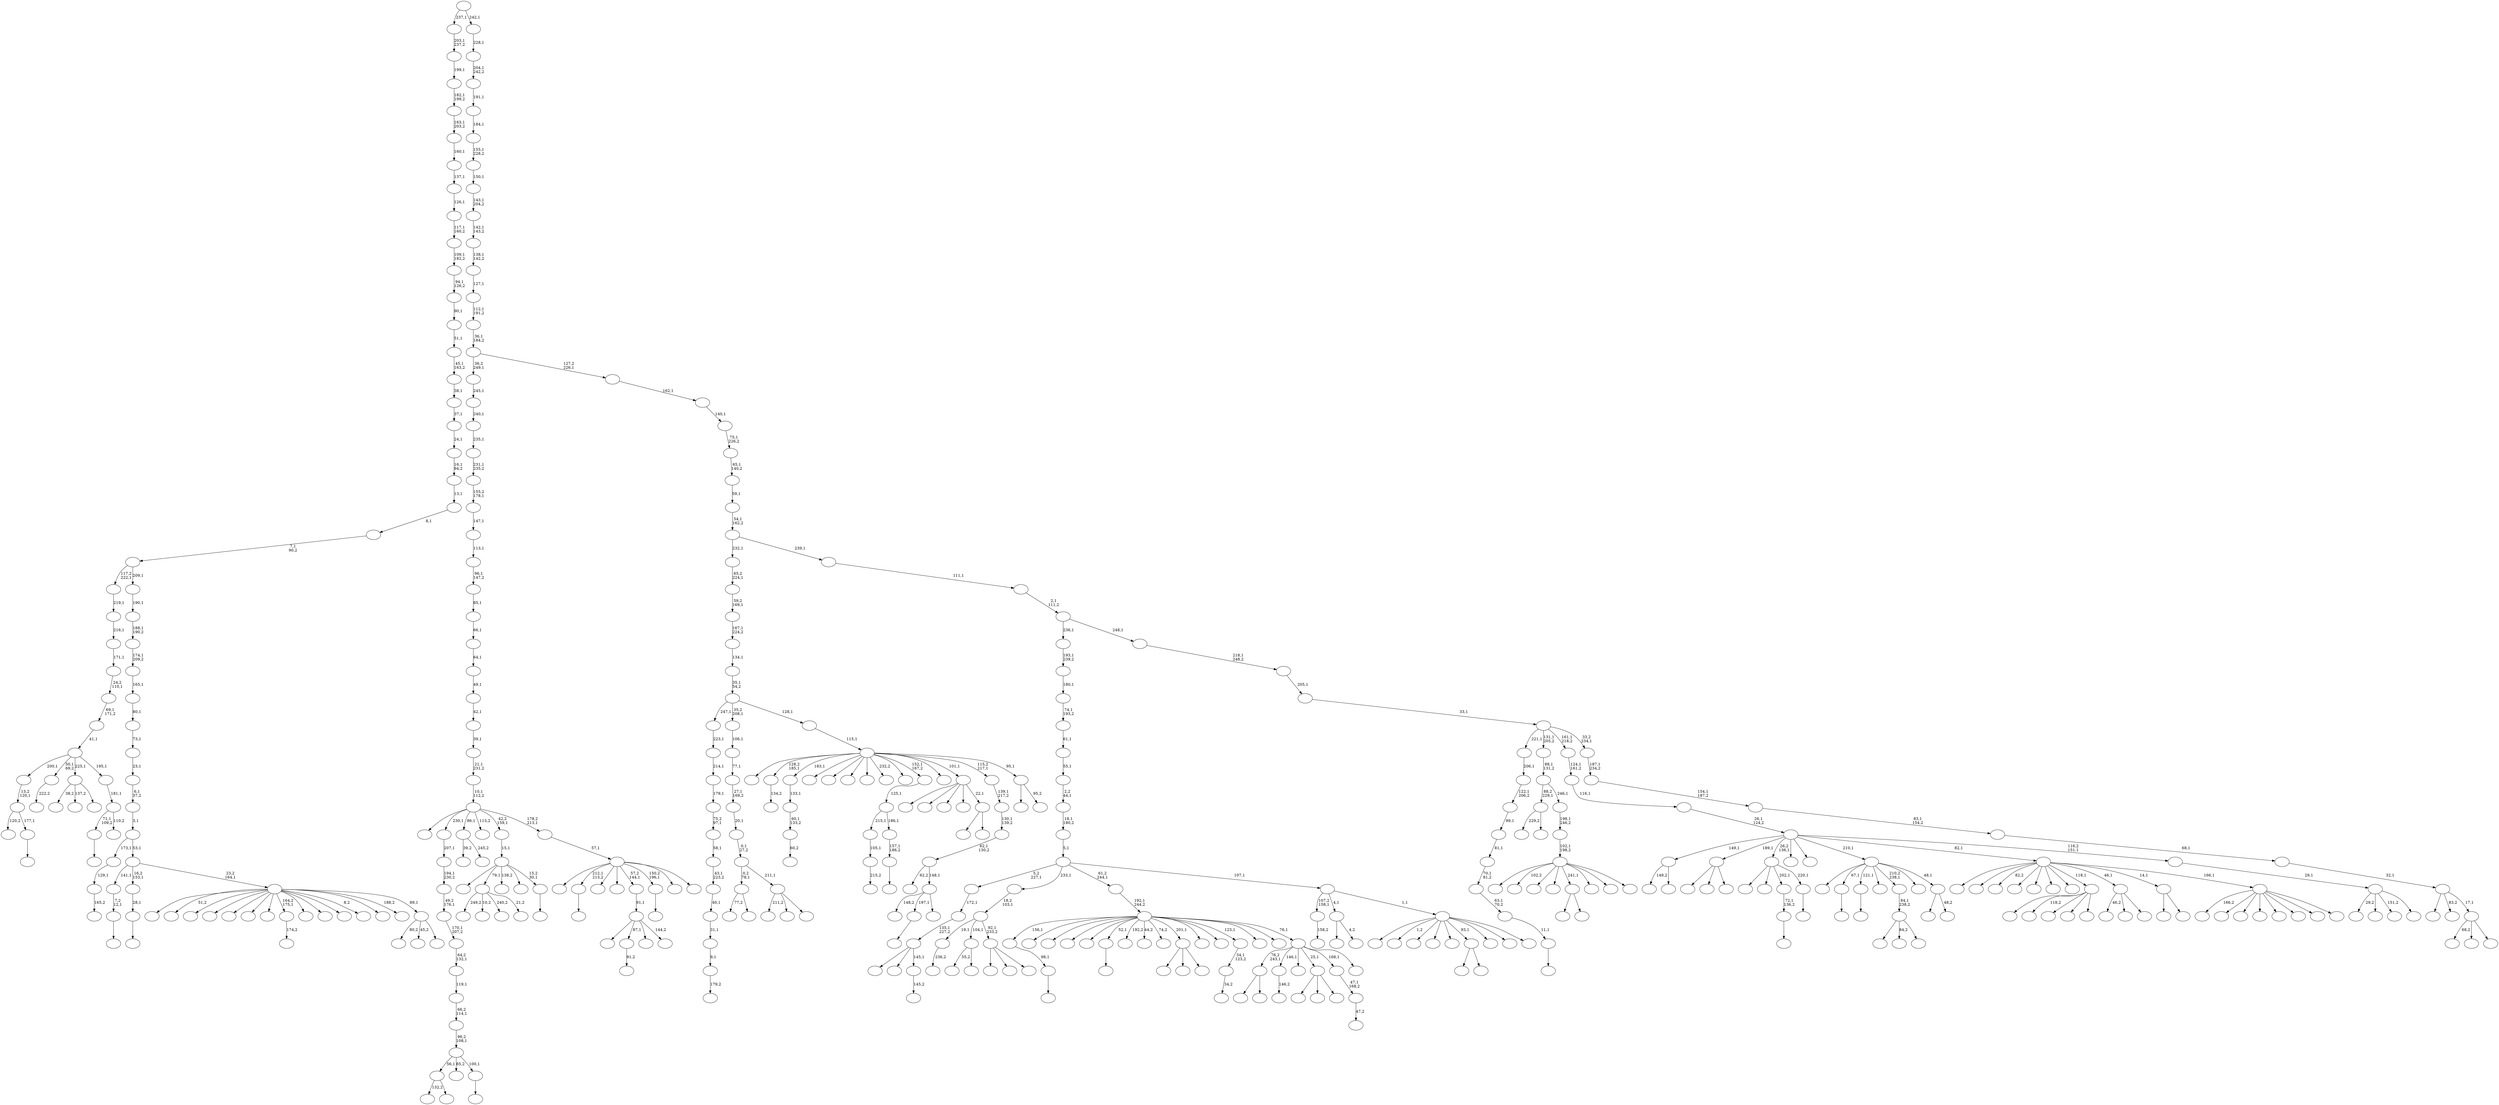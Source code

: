 digraph T {
	450 [label=""]
	449 [label=""]
	448 [label=""]
	447 [label=""]
	446 [label=""]
	445 [label=""]
	444 [label=""]
	443 [label=""]
	442 [label=""]
	441 [label=""]
	440 [label=""]
	439 [label=""]
	438 [label=""]
	437 [label=""]
	436 [label=""]
	435 [label=""]
	434 [label=""]
	433 [label=""]
	432 [label=""]
	431 [label=""]
	430 [label=""]
	429 [label=""]
	428 [label=""]
	427 [label=""]
	426 [label=""]
	425 [label=""]
	424 [label=""]
	423 [label=""]
	422 [label=""]
	421 [label=""]
	420 [label=""]
	419 [label=""]
	418 [label=""]
	417 [label=""]
	416 [label=""]
	415 [label=""]
	414 [label=""]
	413 [label=""]
	412 [label=""]
	411 [label=""]
	410 [label=""]
	409 [label=""]
	408 [label=""]
	407 [label=""]
	406 [label=""]
	405 [label=""]
	404 [label=""]
	403 [label=""]
	402 [label=""]
	401 [label=""]
	400 [label=""]
	399 [label=""]
	398 [label=""]
	397 [label=""]
	396 [label=""]
	395 [label=""]
	394 [label=""]
	393 [label=""]
	392 [label=""]
	391 [label=""]
	390 [label=""]
	389 [label=""]
	388 [label=""]
	387 [label=""]
	386 [label=""]
	385 [label=""]
	384 [label=""]
	383 [label=""]
	382 [label=""]
	381 [label=""]
	380 [label=""]
	379 [label=""]
	378 [label=""]
	377 [label=""]
	376 [label=""]
	375 [label=""]
	374 [label=""]
	373 [label=""]
	372 [label=""]
	371 [label=""]
	370 [label=""]
	369 [label=""]
	368 [label=""]
	367 [label=""]
	366 [label=""]
	365 [label=""]
	364 [label=""]
	363 [label=""]
	362 [label=""]
	361 [label=""]
	360 [label=""]
	359 [label=""]
	358 [label=""]
	357 [label=""]
	356 [label=""]
	355 [label=""]
	354 [label=""]
	353 [label=""]
	352 [label=""]
	351 [label=""]
	350 [label=""]
	349 [label=""]
	348 [label=""]
	347 [label=""]
	346 [label=""]
	345 [label=""]
	344 [label=""]
	343 [label=""]
	342 [label=""]
	341 [label=""]
	340 [label=""]
	339 [label=""]
	338 [label=""]
	337 [label=""]
	336 [label=""]
	335 [label=""]
	334 [label=""]
	333 [label=""]
	332 [label=""]
	331 [label=""]
	330 [label=""]
	329 [label=""]
	328 [label=""]
	327 [label=""]
	326 [label=""]
	325 [label=""]
	324 [label=""]
	323 [label=""]
	322 [label=""]
	321 [label=""]
	320 [label=""]
	319 [label=""]
	318 [label=""]
	317 [label=""]
	316 [label=""]
	315 [label=""]
	314 [label=""]
	313 [label=""]
	312 [label=""]
	311 [label=""]
	310 [label=""]
	309 [label=""]
	308 [label=""]
	307 [label=""]
	306 [label=""]
	305 [label=""]
	304 [label=""]
	303 [label=""]
	302 [label=""]
	301 [label=""]
	300 [label=""]
	299 [label=""]
	298 [label=""]
	297 [label=""]
	296 [label=""]
	295 [label=""]
	294 [label=""]
	293 [label=""]
	292 [label=""]
	291 [label=""]
	290 [label=""]
	289 [label=""]
	288 [label=""]
	287 [label=""]
	286 [label=""]
	285 [label=""]
	284 [label=""]
	283 [label=""]
	282 [label=""]
	281 [label=""]
	280 [label=""]
	279 [label=""]
	278 [label=""]
	277 [label=""]
	276 [label=""]
	275 [label=""]
	274 [label=""]
	273 [label=""]
	272 [label=""]
	271 [label=""]
	270 [label=""]
	269 [label=""]
	268 [label=""]
	267 [label=""]
	266 [label=""]
	265 [label=""]
	264 [label=""]
	263 [label=""]
	262 [label=""]
	261 [label=""]
	260 [label=""]
	259 [label=""]
	258 [label=""]
	257 [label=""]
	256 [label=""]
	255 [label=""]
	254 [label=""]
	253 [label=""]
	252 [label=""]
	251 [label=""]
	250 [label=""]
	249 [label=""]
	248 [label=""]
	247 [label=""]
	246 [label=""]
	245 [label=""]
	244 [label=""]
	243 [label=""]
	242 [label=""]
	241 [label=""]
	240 [label=""]
	239 [label=""]
	238 [label=""]
	237 [label=""]
	236 [label=""]
	235 [label=""]
	234 [label=""]
	233 [label=""]
	232 [label=""]
	231 [label=""]
	230 [label=""]
	229 [label=""]
	228 [label=""]
	227 [label=""]
	226 [label=""]
	225 [label=""]
	224 [label=""]
	223 [label=""]
	222 [label=""]
	221 [label=""]
	220 [label=""]
	219 [label=""]
	218 [label=""]
	217 [label=""]
	216 [label=""]
	215 [label=""]
	214 [label=""]
	213 [label=""]
	212 [label=""]
	211 [label=""]
	210 [label=""]
	209 [label=""]
	208 [label=""]
	207 [label=""]
	206 [label=""]
	205 [label=""]
	204 [label=""]
	203 [label=""]
	202 [label=""]
	201 [label=""]
	200 [label=""]
	199 [label=""]
	198 [label=""]
	197 [label=""]
	196 [label=""]
	195 [label=""]
	194 [label=""]
	193 [label=""]
	192 [label=""]
	191 [label=""]
	190 [label=""]
	189 [label=""]
	188 [label=""]
	187 [label=""]
	186 [label=""]
	185 [label=""]
	184 [label=""]
	183 [label=""]
	182 [label=""]
	181 [label=""]
	180 [label=""]
	179 [label=""]
	178 [label=""]
	177 [label=""]
	176 [label=""]
	175 [label=""]
	174 [label=""]
	173 [label=""]
	172 [label=""]
	171 [label=""]
	170 [label=""]
	169 [label=""]
	168 [label=""]
	167 [label=""]
	166 [label=""]
	165 [label=""]
	164 [label=""]
	163 [label=""]
	162 [label=""]
	161 [label=""]
	160 [label=""]
	159 [label=""]
	158 [label=""]
	157 [label=""]
	156 [label=""]
	155 [label=""]
	154 [label=""]
	153 [label=""]
	152 [label=""]
	151 [label=""]
	150 [label=""]
	149 [label=""]
	148 [label=""]
	147 [label=""]
	146 [label=""]
	145 [label=""]
	144 [label=""]
	143 [label=""]
	142 [label=""]
	141 [label=""]
	140 [label=""]
	139 [label=""]
	138 [label=""]
	137 [label=""]
	136 [label=""]
	135 [label=""]
	134 [label=""]
	133 [label=""]
	132 [label=""]
	131 [label=""]
	130 [label=""]
	129 [label=""]
	128 [label=""]
	127 [label=""]
	126 [label=""]
	125 [label=""]
	124 [label=""]
	123 [label=""]
	122 [label=""]
	121 [label=""]
	120 [label=""]
	119 [label=""]
	118 [label=""]
	117 [label=""]
	116 [label=""]
	115 [label=""]
	114 [label=""]
	113 [label=""]
	112 [label=""]
	111 [label=""]
	110 [label=""]
	109 [label=""]
	108 [label=""]
	107 [label=""]
	106 [label=""]
	105 [label=""]
	104 [label=""]
	103 [label=""]
	102 [label=""]
	101 [label=""]
	100 [label=""]
	99 [label=""]
	98 [label=""]
	97 [label=""]
	96 [label=""]
	95 [label=""]
	94 [label=""]
	93 [label=""]
	92 [label=""]
	91 [label=""]
	90 [label=""]
	89 [label=""]
	88 [label=""]
	87 [label=""]
	86 [label=""]
	85 [label=""]
	84 [label=""]
	83 [label=""]
	82 [label=""]
	81 [label=""]
	80 [label=""]
	79 [label=""]
	78 [label=""]
	77 [label=""]
	76 [label=""]
	75 [label=""]
	74 [label=""]
	73 [label=""]
	72 [label=""]
	71 [label=""]
	70 [label=""]
	69 [label=""]
	68 [label=""]
	67 [label=""]
	66 [label=""]
	65 [label=""]
	64 [label=""]
	63 [label=""]
	62 [label=""]
	61 [label=""]
	60 [label=""]
	59 [label=""]
	58 [label=""]
	57 [label=""]
	56 [label=""]
	55 [label=""]
	54 [label=""]
	53 [label=""]
	52 [label=""]
	51 [label=""]
	50 [label=""]
	49 [label=""]
	48 [label=""]
	47 [label=""]
	46 [label=""]
	45 [label=""]
	44 [label=""]
	43 [label=""]
	42 [label=""]
	41 [label=""]
	40 [label=""]
	39 [label=""]
	38 [label=""]
	37 [label=""]
	36 [label=""]
	35 [label=""]
	34 [label=""]
	33 [label=""]
	32 [label=""]
	31 [label=""]
	30 [label=""]
	29 [label=""]
	28 [label=""]
	27 [label=""]
	26 [label=""]
	25 [label=""]
	24 [label=""]
	23 [label=""]
	22 [label=""]
	21 [label=""]
	20 [label=""]
	19 [label=""]
	18 [label=""]
	17 [label=""]
	16 [label=""]
	15 [label=""]
	14 [label=""]
	13 [label=""]
	12 [label=""]
	11 [label=""]
	10 [label=""]
	9 [label=""]
	8 [label=""]
	7 [label=""]
	6 [label=""]
	5 [label=""]
	4 [label=""]
	3 [label=""]
	2 [label=""]
	1 [label=""]
	0 [label=""]
	449 -> 450 [label=""]
	448 -> 449 [label="98,1"]
	436 -> 437 [label="236,2"]
	434 -> 435 [label="158,2"]
	429 -> 438 [label="149,2"]
	429 -> 430 [label=""]
	409 -> 410 [label=""]
	407 -> 408 [label="179,2"]
	406 -> 407 [label="9,1"]
	405 -> 406 [label="31,1"]
	404 -> 405 [label="40,1"]
	403 -> 404 [label="43,1\n223,2"]
	402 -> 403 [label="58,1"]
	401 -> 402 [label="75,2\n97,1"]
	400 -> 401 [label="179,1"]
	399 -> 400 [label="214,1"]
	398 -> 399 [label="223,1"]
	387 -> 388 [label="134,2"]
	385 -> 386 [label="60,2"]
	384 -> 385 [label="60,1\n133,2"]
	383 -> 384 [label="133,1"]
	381 -> 382 [label="145,2"]
	380 -> 427 [label=""]
	380 -> 424 [label=""]
	380 -> 381 [label="145,1"]
	379 -> 380 [label="135,1\n227,2"]
	378 -> 379 [label="172,1"]
	376 -> 377 [label=""]
	370 -> 371 [label="215,2"]
	369 -> 370 [label="105,1"]
	362 -> 414 [label="132,2"]
	362 -> 363 [label=""]
	349 -> 425 [label=""]
	349 -> 394 [label=""]
	349 -> 350 [label=""]
	342 -> 343 [label=""]
	341 -> 362 [label="56,1"]
	341 -> 358 [label="85,2"]
	341 -> 342 [label="100,1"]
	340 -> 341 [label="96,2\n108,1"]
	339 -> 340 [label="66,2\n114,1"]
	338 -> 339 [label="119,1"]
	337 -> 338 [label="64,2\n132,1"]
	336 -> 337 [label="170,1\n207,2"]
	335 -> 336 [label="49,2\n176,1"]
	334 -> 335 [label="194,1\n230,2"]
	333 -> 334 [label="207,1"]
	328 -> 329 [label=""]
	318 -> 319 [label=""]
	316 -> 317 [label="91,2"]
	311 -> 444 [label="249,2"]
	311 -> 391 [label="10,2"]
	311 -> 354 [label="240,2"]
	311 -> 312 [label="21,2"]
	306 -> 307 [label=""]
	305 -> 306 [label="7,2\n12,1"]
	300 -> 301 [label="165,2"]
	299 -> 300 [label="129,1"]
	296 -> 297 [label=""]
	295 -> 296 [label="72,1\n136,2"]
	293 -> 294 [label="174,2"]
	290 -> 291 [label=""]
	287 -> 322 [label=""]
	287 -> 288 [label=""]
	285 -> 428 [label=""]
	285 -> 286 [label=""]
	282 -> 283 [label=""]
	281 -> 355 [label="120,2"]
	281 -> 282 [label="177,1"]
	280 -> 281 [label="13,2\n120,1"]
	278 -> 279 [label="146,2"]
	275 -> 276 [label=""]
	274 -> 442 [label=""]
	274 -> 345 [label=""]
	274 -> 295 [label="202,1"]
	274 -> 275 [label="220,1"]
	262 -> 263 [label=""]
	261 -> 262 [label="11,1"]
	260 -> 261 [label="63,1\n70,2"]
	259 -> 260 [label="70,1\n81,2"]
	258 -> 259 [label="81,1"]
	257 -> 258 [label="99,1"]
	256 -> 257 [label="122,1\n206,2"]
	255 -> 256 [label="206,1"]
	250 -> 389 [label=""]
	250 -> 253 [label=""]
	250 -> 251 [label=""]
	248 -> 249 [label="222,2"]
	244 -> 433 [label=""]
	244 -> 316 [label="87,1"]
	244 -> 303 [label=""]
	244 -> 245 [label="144,2"]
	243 -> 244 [label="91,1"]
	241 -> 242 [label=""]
	240 -> 241 [label="157,1\n186,2"]
	239 -> 369 [label="215,1"]
	239 -> 240 [label="186,1"]
	238 -> 239 [label="125,1"]
	236 -> 367 [label="39,2"]
	236 -> 237 [label="245,2"]
	226 -> 413 [label="77,2"]
	226 -> 227 [label=""]
	224 -> 332 [label=""]
	224 -> 325 [label="118,2"]
	224 -> 273 [label=""]
	224 -> 228 [label=""]
	224 -> 225 [label=""]
	220 -> 431 [label="38,2"]
	220 -> 330 [label="137,2"]
	220 -> 221 [label=""]
	218 -> 390 [label="229,2"]
	218 -> 219 [label=""]
	215 -> 267 [label="46,2"]
	215 -> 233 [label=""]
	215 -> 216 [label=""]
	213 -> 324 [label=""]
	213 -> 214 [label=""]
	211 -> 313 [label="55,2"]
	211 -> 212 [label=""]
	209 -> 445 [label=""]
	209 -> 432 [label=""]
	209 -> 210 [label=""]
	207 -> 208 [label=""]
	206 -> 207 [label="28,1"]
	203 -> 373 [label=""]
	203 -> 204 [label="4,2"]
	201 -> 202 [label="47,2"]
	200 -> 201 [label="47,1\n168,2"]
	198 -> 199 [label="34,2"]
	197 -> 198 [label="34,1\n123,2"]
	190 -> 326 [label=""]
	190 -> 205 [label="84,2"]
	190 -> 191 [label=""]
	189 -> 190 [label="84,1\n238,2"]
	187 -> 374 [label="211,2"]
	187 -> 308 [label=""]
	187 -> 188 [label=""]
	186 -> 226 [label="0,2\n78,1"]
	186 -> 187 [label="211,1"]
	185 -> 186 [label="0,1\n27,2"]
	184 -> 185 [label="20,1"]
	183 -> 184 [label="27,1\n169,2"]
	182 -> 183 [label="77,1"]
	181 -> 182 [label="106,1"]
	175 -> 176 [label=""]
	174 -> 393 [label=""]
	174 -> 311 [label="79,1"]
	174 -> 277 [label="138,2"]
	174 -> 272 [label=""]
	174 -> 175 [label="15,2\n30,1"]
	173 -> 174 [label="15,1"]
	171 -> 268 [label=""]
	171 -> 172 [label=""]
	167 -> 168 [label=""]
	163 -> 164 [label=""]
	160 -> 409 [label="71,1\n109,2"]
	160 -> 161 [label="110,2"]
	159 -> 160 [label="181,1"]
	158 -> 280 [label="200,1"]
	158 -> 248 [label="50,1\n69,2"]
	158 -> 220 [label="225,1"]
	158 -> 159 [label="195,1"]
	157 -> 158 [label="41,1"]
	156 -> 157 [label="69,1\n171,2"]
	155 -> 156 [label="24,2\n110,1"]
	154 -> 155 [label="171,1"]
	153 -> 154 [label="216,1"]
	152 -> 153 [label="219,1"]
	150 -> 352 [label=""]
	150 -> 270 [label=""]
	150 -> 151 [label=""]
	149 -> 436 [label="19,1"]
	149 -> 211 [label="104,1"]
	149 -> 150 [label="92,1\n233,2"]
	148 -> 149 [label="18,2\n103,1"]
	146 -> 392 [label=""]
	146 -> 147 [label=""]
	145 -> 420 [label=""]
	145 -> 353 [label=""]
	145 -> 252 [label=""]
	145 -> 230 [label=""]
	145 -> 146 [label="22,1"]
	142 -> 447 [label="148,2"]
	142 -> 163 [label="197,1"]
	142 -> 143 [label=""]
	141 -> 351 [label="62,2"]
	141 -> 142 [label="148,1"]
	140 -> 141 [label="62,1\n130,2"]
	139 -> 140 [label="130,1\n139,2"]
	138 -> 139 [label="139,1\n217,2"]
	136 -> 269 [label=""]
	136 -> 137 [label="48,2"]
	135 -> 365 [label=""]
	135 -> 328 [label="67,1"]
	135 -> 290 [label="121,1"]
	135 -> 196 [label=""]
	135 -> 189 [label="210,2\n238,1"]
	135 -> 178 [label=""]
	135 -> 136 [label="48,1"]
	132 -> 285 [label="76,2\n243,1"]
	132 -> 278 [label="146,1"]
	132 -> 264 [label=""]
	132 -> 209 [label="25,1"]
	132 -> 200 [label="168,1"]
	132 -> 133 [label=""]
	131 -> 448 [label="156,1"]
	131 -> 426 [label=""]
	131 -> 423 [label=""]
	131 -> 360 [label=""]
	131 -> 344 [label=""]
	131 -> 318 [label="52,1"]
	131 -> 304 [label="192,2"]
	131 -> 284 [label="44,2"]
	131 -> 266 [label="74,2"]
	131 -> 250 [label="201,1"]
	131 -> 247 [label=""]
	131 -> 217 [label=""]
	131 -> 197 [label="123,1"]
	131 -> 180 [label=""]
	131 -> 166 [label=""]
	131 -> 132 [label="76,1"]
	130 -> 131 [label="192,1\n244,2"]
	128 -> 421 [label=""]
	128 -> 419 [label="102,2"]
	128 -> 417 [label=""]
	128 -> 302 [label=""]
	128 -> 287 [label="241,1"]
	128 -> 193 [label=""]
	128 -> 169 [label=""]
	128 -> 129 [label=""]
	127 -> 128 [label="102,1\n198,2"]
	126 -> 127 [label="198,1\n246,2"]
	125 -> 218 [label="88,2\n229,1"]
	125 -> 126 [label="246,1"]
	124 -> 125 [label="88,1\n131,2"]
	122 -> 357 [label=""]
	122 -> 321 [label="1,2"]
	122 -> 320 [label=""]
	122 -> 232 [label=""]
	122 -> 229 [label=""]
	122 -> 171 [label="93,1"]
	122 -> 162 [label=""]
	122 -> 144 [label=""]
	122 -> 123 [label=""]
	121 -> 434 [label="107,2\n158,1"]
	121 -> 203 [label="4,1"]
	121 -> 122 [label="1,1"]
	120 -> 378 [label="5,2\n227,1"]
	120 -> 148 [label="233,1"]
	120 -> 130 [label="61,2\n244,1"]
	120 -> 121 [label="107,1"]
	119 -> 120 [label="5,1"]
	118 -> 119 [label="18,1\n180,2"]
	117 -> 118 [label="2,2\n44,1"]
	116 -> 117 [label="55,1"]
	115 -> 116 [label="61,1"]
	114 -> 115 [label="74,1\n193,2"]
	113 -> 114 [label="180,1"]
	112 -> 113 [label="193,1\n239,2"]
	110 -> 375 [label=""]
	110 -> 111 [label="95,2"]
	109 -> 446 [label=""]
	109 -> 387 [label="128,2\n185,1"]
	109 -> 383 [label="183,1"]
	109 -> 368 [label=""]
	109 -> 364 [label=""]
	109 -> 361 [label=""]
	109 -> 347 [label=""]
	109 -> 346 [label="232,2"]
	109 -> 309 [label=""]
	109 -> 238 [label="152,1\n167,2"]
	109 -> 223 [label=""]
	109 -> 145 [label="101,1"]
	109 -> 138 [label="115,2\n217,1"]
	109 -> 110 [label="95,1"]
	108 -> 109 [label="115,1"]
	107 -> 398 [label="247,1"]
	107 -> 181 [label="35,2\n208,1"]
	107 -> 108 [label="128,1"]
	106 -> 107 [label="35,1\n54,2"]
	105 -> 106 [label="134,1"]
	104 -> 105 [label="167,1\n224,2"]
	103 -> 104 [label="59,2\n169,1"]
	102 -> 103 [label="65,2\n224,1"]
	99 -> 422 [label=""]
	99 -> 376 [label="212,1\n213,2"]
	99 -> 372 [label=""]
	99 -> 292 [label=""]
	99 -> 243 [label="57,2\n144,1"]
	99 -> 167 [label="150,2\n196,1"]
	99 -> 101 [label=""]
	99 -> 100 [label=""]
	98 -> 99 [label="57,1"]
	97 -> 395 [label=""]
	97 -> 333 [label="230,1"]
	97 -> 236 [label="86,1"]
	97 -> 179 [label="113,2"]
	97 -> 173 [label="42,2\n159,1"]
	97 -> 98 [label="178,2\n213,1"]
	96 -> 97 [label="10,1\n112,2"]
	95 -> 96 [label="21,1\n231,2"]
	94 -> 95 [label="39,1"]
	93 -> 94 [label="42,1"]
	92 -> 93 [label="49,1"]
	91 -> 92 [label="64,1"]
	90 -> 91 [label="66,1"]
	89 -> 90 [label="85,1"]
	88 -> 89 [label="96,1\n147,2"]
	87 -> 88 [label="113,1"]
	86 -> 87 [label="147,1"]
	85 -> 86 [label="155,2\n178,1"]
	84 -> 85 [label="231,1\n235,2"]
	83 -> 84 [label="235,1"]
	82 -> 83 [label="240,1"]
	81 -> 82 [label="245,1"]
	79 -> 415 [label="166,2"]
	79 -> 366 [label=""]
	79 -> 265 [label=""]
	79 -> 222 [label=""]
	79 -> 195 [label=""]
	79 -> 177 [label=""]
	79 -> 134 [label=""]
	79 -> 80 [label=""]
	78 -> 443 [label=""]
	78 -> 441 [label=""]
	78 -> 412 [label="82,2"]
	78 -> 359 [label=""]
	78 -> 356 [label=""]
	78 -> 323 [label=""]
	78 -> 310 [label=""]
	78 -> 224 [label="118,1"]
	78 -> 215 [label="46,1"]
	78 -> 213 [label="14,1"]
	78 -> 79 [label="166,1"]
	76 -> 315 [label="80,2"]
	76 -> 298 [label="45,2"]
	76 -> 77 [label=""]
	75 -> 440 [label=""]
	75 -> 418 [label="51,2"]
	75 -> 397 [label=""]
	75 -> 396 [label=""]
	75 -> 331 [label=""]
	75 -> 327 [label=""]
	75 -> 314 [label=""]
	75 -> 293 [label="164,2\n175,1"]
	75 -> 246 [label=""]
	75 -> 235 [label=""]
	75 -> 234 [label=""]
	75 -> 231 [label="8,2"]
	75 -> 194 [label=""]
	75 -> 170 [label="188,2"]
	75 -> 76 [label="89,1"]
	74 -> 305 [label="141,1"]
	74 -> 206 [label="16,2\n153,1"]
	74 -> 75 [label="23,2\n164,1"]
	73 -> 299 [label="173,1"]
	73 -> 74 [label="53,1"]
	72 -> 73 [label="3,1"]
	71 -> 72 [label="6,1\n37,2"]
	70 -> 71 [label="23,1"]
	69 -> 70 [label="73,1"]
	68 -> 69 [label="80,1"]
	67 -> 68 [label="165,1"]
	66 -> 67 [label="174,1\n209,2"]
	65 -> 66 [label="188,1\n190,2"]
	64 -> 65 [label="190,1"]
	63 -> 152 [label="117,2\n222,1"]
	63 -> 64 [label="209,1"]
	62 -> 63 [label="7,1\n90,2"]
	61 -> 62 [label="8,1"]
	60 -> 61 [label="13,1"]
	59 -> 60 [label="16,1\n94,2"]
	58 -> 59 [label="24,1"]
	57 -> 58 [label="37,1"]
	56 -> 57 [label="38,1"]
	55 -> 56 [label="45,1\n163,2"]
	54 -> 55 [label="51,1"]
	53 -> 54 [label="90,1"]
	52 -> 53 [label="94,1\n126,2"]
	51 -> 52 [label="109,1\n182,2"]
	50 -> 51 [label="117,1\n160,2"]
	49 -> 50 [label="126,1"]
	48 -> 49 [label="137,1"]
	47 -> 48 [label="160,1"]
	46 -> 47 [label="163,1\n203,2"]
	45 -> 46 [label="182,1\n199,2"]
	44 -> 45 [label="199,1"]
	43 -> 44 [label="203,1\n237,2"]
	41 -> 411 [label="29,2"]
	41 -> 348 [label=""]
	41 -> 192 [label="151,2"]
	41 -> 42 [label=""]
	40 -> 41 [label="29,1"]
	39 -> 429 [label="149,1"]
	39 -> 349 [label="189,1"]
	39 -> 274 [label="26,2\n136,1"]
	39 -> 271 [label=""]
	39 -> 165 [label=""]
	39 -> 135 [label="210,1"]
	39 -> 78 [label="82,1"]
	39 -> 40 [label="116,2\n151,1"]
	38 -> 39 [label="26,1\n124,2"]
	37 -> 38 [label="116,1"]
	36 -> 37 [label="124,1\n161,2"]
	34 -> 439 [label="68,2"]
	34 -> 254 [label=""]
	34 -> 35 [label=""]
	33 -> 416 [label=""]
	33 -> 289 [label="83,2"]
	33 -> 34 [label="17,1"]
	32 -> 33 [label="32,1"]
	31 -> 32 [label="68,1"]
	30 -> 31 [label="83,1\n154,2"]
	29 -> 30 [label="154,1\n187,2"]
	28 -> 29 [label="187,1\n234,2"]
	27 -> 255 [label="221,1"]
	27 -> 124 [label="131,1\n205,2"]
	27 -> 36 [label="161,1\n218,2"]
	27 -> 28 [label="33,2\n234,1"]
	26 -> 27 [label="33,1"]
	25 -> 26 [label="205,1"]
	24 -> 25 [label="218,1\n248,2"]
	23 -> 112 [label="236,1"]
	23 -> 24 [label="248,1"]
	22 -> 23 [label="2,1\n111,2"]
	21 -> 22 [label="111,1"]
	20 -> 102 [label="232,1"]
	20 -> 21 [label="239,1"]
	19 -> 20 [label="54,1\n162,2"]
	18 -> 19 [label="59,1"]
	17 -> 18 [label="65,1\n140,2"]
	16 -> 17 [label="75,1\n226,2"]
	15 -> 16 [label="140,1"]
	14 -> 15 [label="162,1"]
	13 -> 81 [label="36,2\n249,1"]
	13 -> 14 [label="127,2\n226,1"]
	12 -> 13 [label="36,1\n184,2"]
	11 -> 12 [label="112,1\n191,2"]
	10 -> 11 [label="127,1"]
	9 -> 10 [label="138,1\n142,2"]
	8 -> 9 [label="142,1\n143,2"]
	7 -> 8 [label="143,1\n204,2"]
	6 -> 7 [label="150,1"]
	5 -> 6 [label="155,1\n228,2"]
	4 -> 5 [label="184,1"]
	3 -> 4 [label="191,1"]
	2 -> 3 [label="204,1\n242,2"]
	1 -> 2 [label="228,1"]
	0 -> 43 [label="237,1"]
	0 -> 1 [label="242,1"]
}
